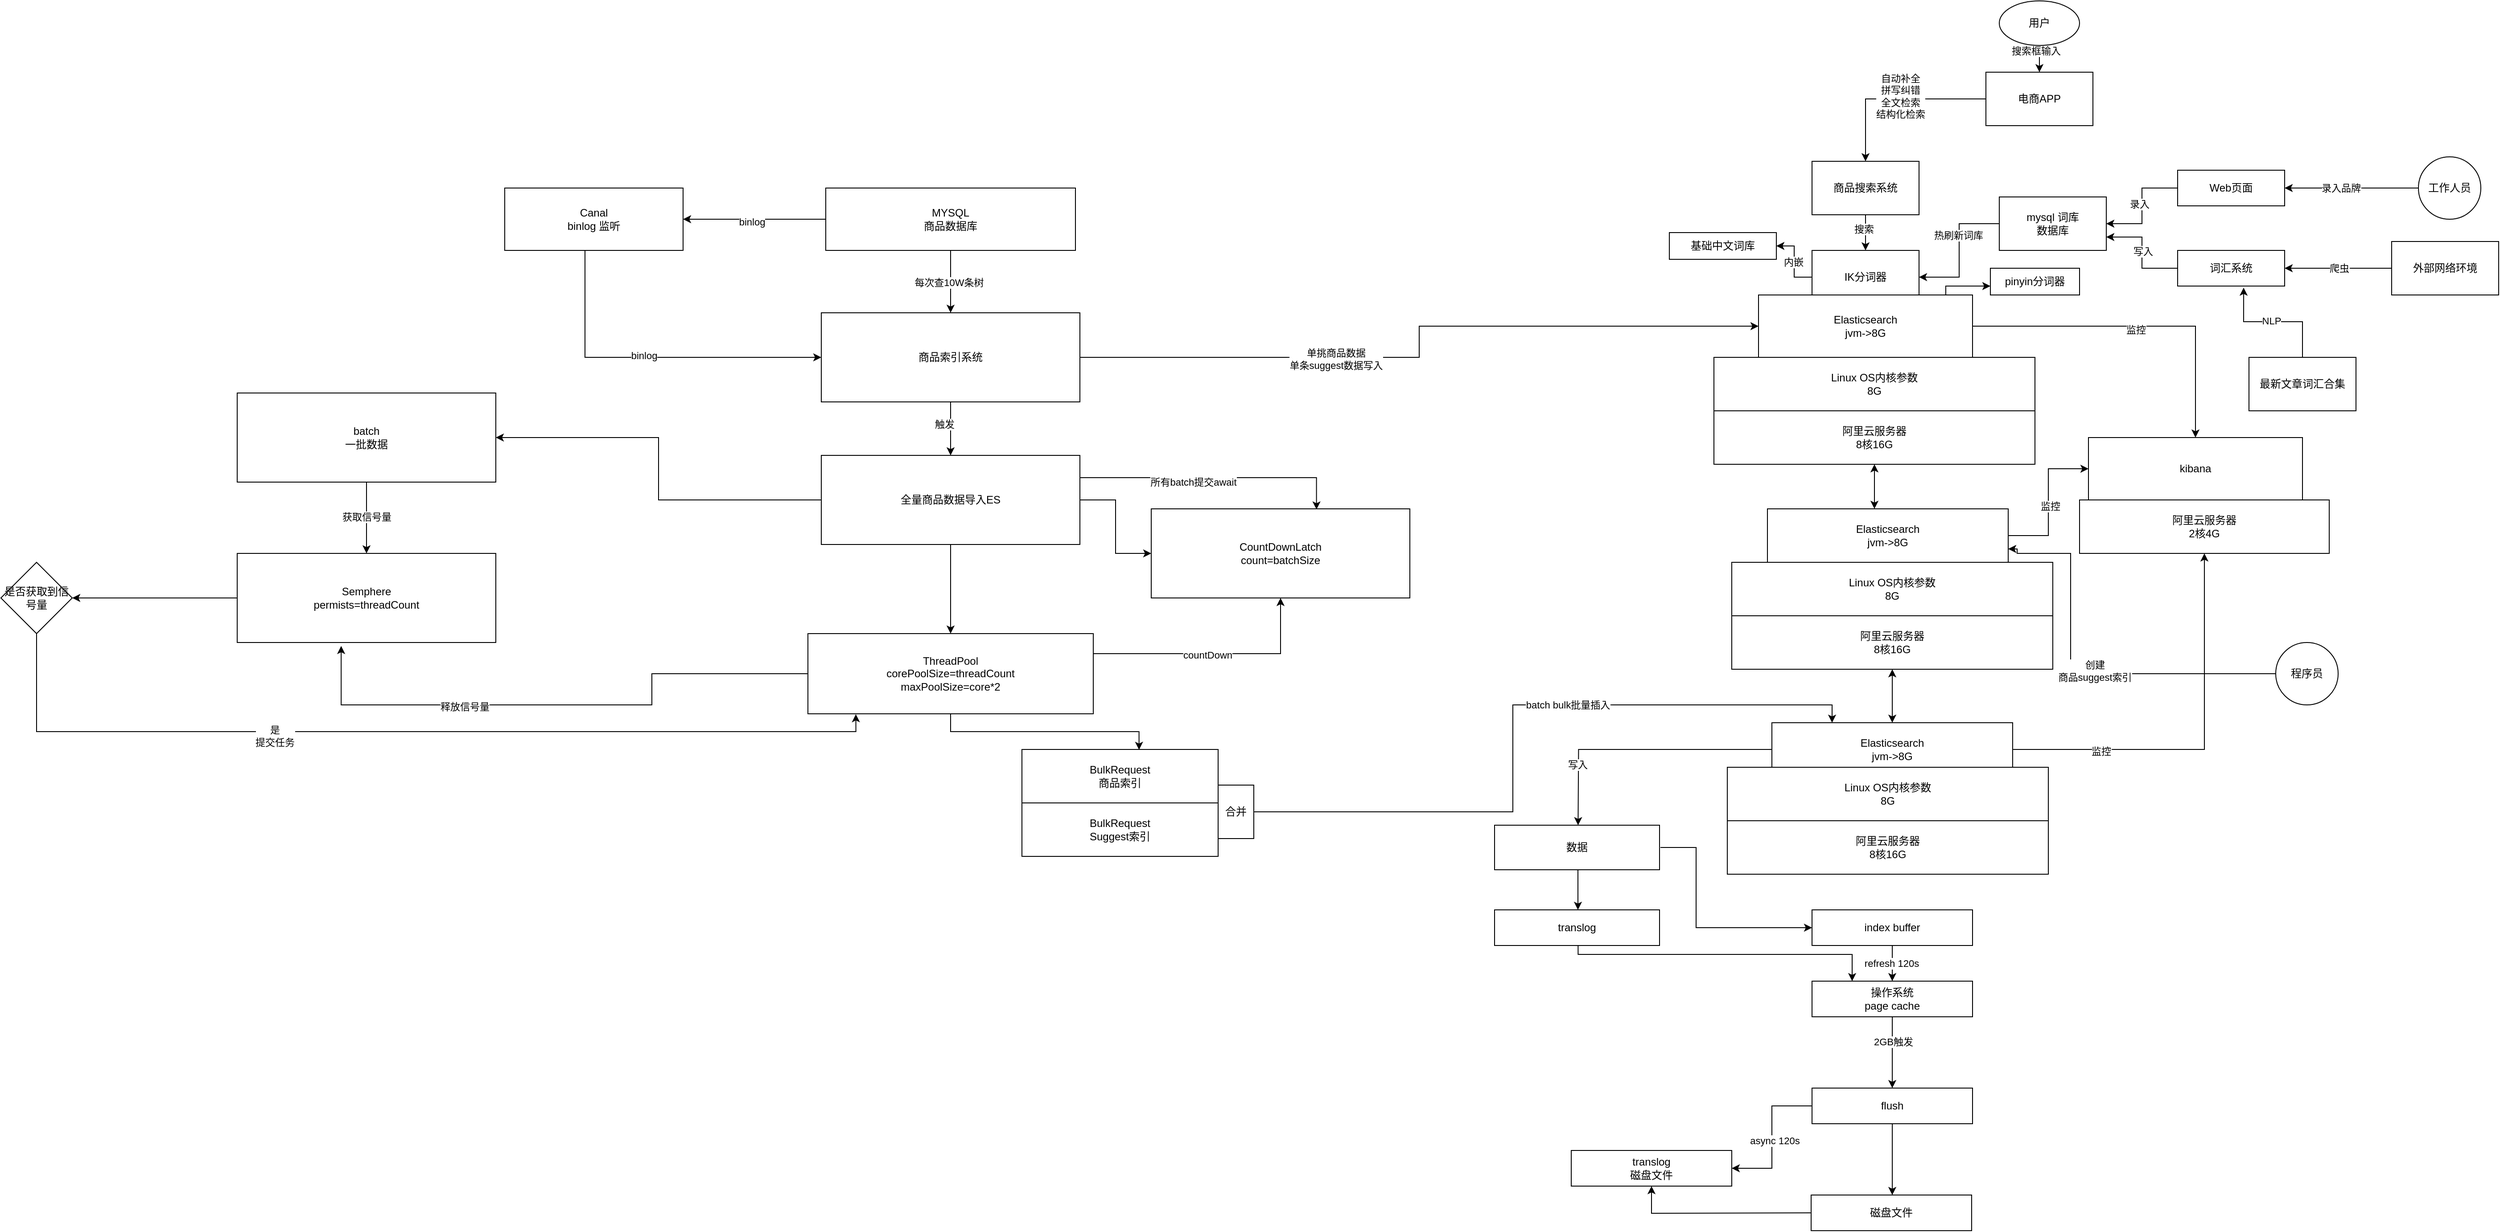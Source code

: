 <mxfile version="21.6.1" type="github">
  <diagram name="第 1 页" id="QaV_Z0Ht7EAKEst0P-oF">
    <mxGraphModel dx="4200" dy="2292" grid="1" gridSize="10" guides="1" tooltips="1" connect="1" arrows="1" fold="1" page="1" pageScale="1" pageWidth="4000000" pageHeight="2000000" math="0" shadow="0">
      <root>
        <mxCell id="0" />
        <mxCell id="1" parent="0" />
        <mxCell id="SeDEiHkmYTppYiZ_hBF1-3" value="" style="edgeStyle=orthogonalEdgeStyle;rounded=0;orthogonalLoop=1;jettySize=auto;html=1;" parent="1" source="SeDEiHkmYTppYiZ_hBF1-1" target="SeDEiHkmYTppYiZ_hBF1-2" edge="1">
          <mxGeometry relative="1" as="geometry" />
        </mxCell>
        <mxCell id="SeDEiHkmYTppYiZ_hBF1-4" value="搜索框输入" style="edgeLabel;html=1;align=center;verticalAlign=middle;resizable=0;points=[];" parent="SeDEiHkmYTppYiZ_hBF1-3" vertex="1" connectable="0">
          <mxGeometry x="-0.752" y="-4" relative="1" as="geometry">
            <mxPoint as="offset" />
          </mxGeometry>
        </mxCell>
        <mxCell id="SeDEiHkmYTppYiZ_hBF1-1" value="用户" style="ellipse;whiteSpace=wrap;html=1;" parent="1" vertex="1">
          <mxGeometry x="2476" y="220" width="90" height="50" as="geometry" />
        </mxCell>
        <mxCell id="SeDEiHkmYTppYiZ_hBF1-6" value="" style="edgeStyle=orthogonalEdgeStyle;rounded=0;orthogonalLoop=1;jettySize=auto;html=1;" parent="1" source="SeDEiHkmYTppYiZ_hBF1-2" target="SeDEiHkmYTppYiZ_hBF1-5" edge="1">
          <mxGeometry relative="1" as="geometry" />
        </mxCell>
        <mxCell id="SeDEiHkmYTppYiZ_hBF1-7" value="自动补全&lt;br&gt;拼写纠错&lt;br&gt;全文检索&lt;br&gt;结构化检索" style="edgeLabel;html=1;align=center;verticalAlign=middle;resizable=0;points=[];" parent="SeDEiHkmYTppYiZ_hBF1-6" vertex="1" connectable="0">
          <mxGeometry x="-0.065" y="-3" relative="1" as="geometry">
            <mxPoint as="offset" />
          </mxGeometry>
        </mxCell>
        <mxCell id="SeDEiHkmYTppYiZ_hBF1-2" value="电商APP" style="whiteSpace=wrap;html=1;" parent="1" vertex="1">
          <mxGeometry x="2461" y="300" width="120" height="60" as="geometry" />
        </mxCell>
        <mxCell id="SeDEiHkmYTppYiZ_hBF1-9" value="" style="edgeStyle=orthogonalEdgeStyle;rounded=0;orthogonalLoop=1;jettySize=auto;html=1;" parent="1" source="SeDEiHkmYTppYiZ_hBF1-5" target="SeDEiHkmYTppYiZ_hBF1-8" edge="1">
          <mxGeometry relative="1" as="geometry" />
        </mxCell>
        <mxCell id="SeDEiHkmYTppYiZ_hBF1-10" value="搜索" style="edgeLabel;html=1;align=center;verticalAlign=middle;resizable=0;points=[];" parent="SeDEiHkmYTppYiZ_hBF1-9" vertex="1" connectable="0">
          <mxGeometry x="-0.2" y="-2" relative="1" as="geometry">
            <mxPoint as="offset" />
          </mxGeometry>
        </mxCell>
        <mxCell id="SeDEiHkmYTppYiZ_hBF1-5" value="商品搜索系统" style="whiteSpace=wrap;html=1;" parent="1" vertex="1">
          <mxGeometry x="2266" y="400" width="120" height="60" as="geometry" />
        </mxCell>
        <mxCell id="SeDEiHkmYTppYiZ_hBF1-13" value="" style="edgeStyle=orthogonalEdgeStyle;rounded=0;orthogonalLoop=1;jettySize=auto;html=1;" parent="1" source="SeDEiHkmYTppYiZ_hBF1-8" target="SeDEiHkmYTppYiZ_hBF1-12" edge="1">
          <mxGeometry relative="1" as="geometry" />
        </mxCell>
        <mxCell id="SeDEiHkmYTppYiZ_hBF1-14" value="内嵌" style="edgeLabel;html=1;align=center;verticalAlign=middle;resizable=0;points=[];" parent="SeDEiHkmYTppYiZ_hBF1-13" vertex="1" connectable="0">
          <mxGeometry x="-0.013" y="1" relative="1" as="geometry">
            <mxPoint as="offset" />
          </mxGeometry>
        </mxCell>
        <mxCell id="SeDEiHkmYTppYiZ_hBF1-8" value="IK分词器" style="whiteSpace=wrap;html=1;" parent="1" vertex="1">
          <mxGeometry x="2266" y="500" width="120" height="60" as="geometry" />
        </mxCell>
        <mxCell id="SeDEiHkmYTppYiZ_hBF1-12" value="基础中文词库" style="whiteSpace=wrap;html=1;" parent="1" vertex="1">
          <mxGeometry x="2106" y="480" width="120" height="30" as="geometry" />
        </mxCell>
        <mxCell id="SeDEiHkmYTppYiZ_hBF1-16" style="edgeStyle=orthogonalEdgeStyle;rounded=0;orthogonalLoop=1;jettySize=auto;html=1;exitX=0;exitY=0.5;exitDx=0;exitDy=0;entryX=1;entryY=0.5;entryDx=0;entryDy=0;" parent="1" source="SeDEiHkmYTppYiZ_hBF1-15" target="SeDEiHkmYTppYiZ_hBF1-8" edge="1">
          <mxGeometry relative="1" as="geometry" />
        </mxCell>
        <mxCell id="SeDEiHkmYTppYiZ_hBF1-17" value="热刷新词库" style="edgeLabel;html=1;align=center;verticalAlign=middle;resizable=0;points=[];" parent="SeDEiHkmYTppYiZ_hBF1-16" vertex="1" connectable="0">
          <mxGeometry x="-0.227" y="-1" relative="1" as="geometry">
            <mxPoint as="offset" />
          </mxGeometry>
        </mxCell>
        <mxCell id="SeDEiHkmYTppYiZ_hBF1-15" value="mysql 词库&lt;br&gt;数据库" style="rounded=0;whiteSpace=wrap;html=1;" parent="1" vertex="1">
          <mxGeometry x="2476" y="440" width="120" height="60" as="geometry" />
        </mxCell>
        <mxCell id="SeDEiHkmYTppYiZ_hBF1-20" style="edgeStyle=orthogonalEdgeStyle;rounded=0;orthogonalLoop=1;jettySize=auto;html=1;entryX=1;entryY=0.5;entryDx=0;entryDy=0;" parent="1" source="SeDEiHkmYTppYiZ_hBF1-18" target="SeDEiHkmYTppYiZ_hBF1-15" edge="1">
          <mxGeometry relative="1" as="geometry" />
        </mxCell>
        <mxCell id="SeDEiHkmYTppYiZ_hBF1-22" value="录入" style="edgeLabel;html=1;align=center;verticalAlign=middle;resizable=0;points=[];" parent="SeDEiHkmYTppYiZ_hBF1-20" vertex="1" connectable="0">
          <mxGeometry x="-0.033" y="-3" relative="1" as="geometry">
            <mxPoint as="offset" />
          </mxGeometry>
        </mxCell>
        <mxCell id="SeDEiHkmYTppYiZ_hBF1-18" value="Web页面" style="rounded=0;whiteSpace=wrap;html=1;" parent="1" vertex="1">
          <mxGeometry x="2676" y="410" width="120" height="40" as="geometry" />
        </mxCell>
        <mxCell id="SeDEiHkmYTppYiZ_hBF1-21" style="edgeStyle=orthogonalEdgeStyle;rounded=0;orthogonalLoop=1;jettySize=auto;html=1;entryX=1;entryY=0.75;entryDx=0;entryDy=0;" parent="1" source="SeDEiHkmYTppYiZ_hBF1-19" target="SeDEiHkmYTppYiZ_hBF1-15" edge="1">
          <mxGeometry relative="1" as="geometry" />
        </mxCell>
        <mxCell id="SeDEiHkmYTppYiZ_hBF1-23" value="写入" style="edgeLabel;html=1;align=center;verticalAlign=middle;resizable=0;points=[];" parent="SeDEiHkmYTppYiZ_hBF1-21" vertex="1" connectable="0">
          <mxGeometry x="0.026" y="-1" relative="1" as="geometry">
            <mxPoint as="offset" />
          </mxGeometry>
        </mxCell>
        <mxCell id="SeDEiHkmYTppYiZ_hBF1-19" value="词汇系统" style="rounded=0;whiteSpace=wrap;html=1;" parent="1" vertex="1">
          <mxGeometry x="2676" y="500" width="120" height="40" as="geometry" />
        </mxCell>
        <mxCell id="SeDEiHkmYTppYiZ_hBF1-26" style="edgeStyle=orthogonalEdgeStyle;rounded=0;orthogonalLoop=1;jettySize=auto;html=1;entryX=1;entryY=0.5;entryDx=0;entryDy=0;" parent="1" source="SeDEiHkmYTppYiZ_hBF1-25" target="SeDEiHkmYTppYiZ_hBF1-18" edge="1">
          <mxGeometry relative="1" as="geometry" />
        </mxCell>
        <mxCell id="SeDEiHkmYTppYiZ_hBF1-27" value="录入品牌" style="edgeLabel;html=1;align=center;verticalAlign=middle;resizable=0;points=[];" parent="SeDEiHkmYTppYiZ_hBF1-26" vertex="1" connectable="0">
          <mxGeometry x="0.157" relative="1" as="geometry">
            <mxPoint as="offset" />
          </mxGeometry>
        </mxCell>
        <mxCell id="SeDEiHkmYTppYiZ_hBF1-25" value="工作人员" style="ellipse;whiteSpace=wrap;html=1;aspect=fixed;" parent="1" vertex="1">
          <mxGeometry x="2946" y="395" width="70" height="70" as="geometry" />
        </mxCell>
        <mxCell id="SeDEiHkmYTppYiZ_hBF1-29" style="edgeStyle=orthogonalEdgeStyle;rounded=0;orthogonalLoop=1;jettySize=auto;html=1;entryX=1;entryY=0.5;entryDx=0;entryDy=0;" parent="1" source="SeDEiHkmYTppYiZ_hBF1-28" target="SeDEiHkmYTppYiZ_hBF1-19" edge="1">
          <mxGeometry relative="1" as="geometry" />
        </mxCell>
        <mxCell id="SeDEiHkmYTppYiZ_hBF1-30" value="爬虫" style="edgeLabel;html=1;align=center;verticalAlign=middle;resizable=0;points=[];" parent="SeDEiHkmYTppYiZ_hBF1-29" vertex="1" connectable="0">
          <mxGeometry x="-0.02" relative="1" as="geometry">
            <mxPoint as="offset" />
          </mxGeometry>
        </mxCell>
        <mxCell id="SeDEiHkmYTppYiZ_hBF1-28" value="外部网络环境" style="rounded=0;whiteSpace=wrap;html=1;" parent="1" vertex="1">
          <mxGeometry x="2916" y="490" width="120" height="60" as="geometry" />
        </mxCell>
        <mxCell id="SeDEiHkmYTppYiZ_hBF1-32" style="edgeStyle=orthogonalEdgeStyle;rounded=0;orthogonalLoop=1;jettySize=auto;html=1;entryX=0.617;entryY=1.045;entryDx=0;entryDy=0;entryPerimeter=0;" parent="1" source="SeDEiHkmYTppYiZ_hBF1-31" target="SeDEiHkmYTppYiZ_hBF1-19" edge="1">
          <mxGeometry relative="1" as="geometry" />
        </mxCell>
        <mxCell id="SeDEiHkmYTppYiZ_hBF1-33" value="NLP" style="edgeLabel;html=1;align=center;verticalAlign=middle;resizable=0;points=[];" parent="SeDEiHkmYTppYiZ_hBF1-32" vertex="1" connectable="0">
          <mxGeometry x="0.037" y="-1" relative="1" as="geometry">
            <mxPoint as="offset" />
          </mxGeometry>
        </mxCell>
        <mxCell id="SeDEiHkmYTppYiZ_hBF1-31" value="最新文章词汇合集" style="rounded=0;whiteSpace=wrap;html=1;" parent="1" vertex="1">
          <mxGeometry x="2756" y="620" width="120" height="60" as="geometry" />
        </mxCell>
        <mxCell id="SeDEiHkmYTppYiZ_hBF1-38" style="edgeStyle=orthogonalEdgeStyle;rounded=0;orthogonalLoop=1;jettySize=auto;html=1;exitX=0.75;exitY=0;exitDx=0;exitDy=0;" parent="1" source="SeDEiHkmYTppYiZ_hBF1-34" edge="1">
          <mxGeometry relative="1" as="geometry">
            <mxPoint x="2466" y="540" as="targetPoint" />
            <Array as="points">
              <mxPoint x="2416" y="550" />
              <mxPoint x="2416" y="540" />
            </Array>
          </mxGeometry>
        </mxCell>
        <mxCell id="SeDEiHkmYTppYiZ_hBF1-43" value="" style="edgeStyle=orthogonalEdgeStyle;rounded=0;orthogonalLoop=1;jettySize=auto;html=1;" parent="1" source="SeDEiHkmYTppYiZ_hBF1-34" target="SeDEiHkmYTppYiZ_hBF1-41" edge="1">
          <mxGeometry relative="1" as="geometry" />
        </mxCell>
        <mxCell id="SeDEiHkmYTppYiZ_hBF1-46" value="" style="edgeStyle=orthogonalEdgeStyle;rounded=0;orthogonalLoop=1;jettySize=auto;html=1;" parent="1" source="SeDEiHkmYTppYiZ_hBF1-34" target="SeDEiHkmYTppYiZ_hBF1-41" edge="1">
          <mxGeometry relative="1" as="geometry" />
        </mxCell>
        <mxCell id="SeDEiHkmYTppYiZ_hBF1-48" style="edgeStyle=orthogonalEdgeStyle;rounded=0;orthogonalLoop=1;jettySize=auto;html=1;" parent="1" source="SeDEiHkmYTppYiZ_hBF1-34" target="SeDEiHkmYTppYiZ_hBF1-47" edge="1">
          <mxGeometry relative="1" as="geometry" />
        </mxCell>
        <mxCell id="SeDEiHkmYTppYiZ_hBF1-49" value="监控" style="edgeLabel;html=1;align=center;verticalAlign=middle;resizable=0;points=[];" parent="SeDEiHkmYTppYiZ_hBF1-48" vertex="1" connectable="0">
          <mxGeometry x="-0.024" y="-4" relative="1" as="geometry">
            <mxPoint as="offset" />
          </mxGeometry>
        </mxCell>
        <mxCell id="SeDEiHkmYTppYiZ_hBF1-34" value="Elasticsearch&lt;br&gt;jvm-&amp;gt;8G" style="rounded=0;whiteSpace=wrap;html=1;" parent="1" vertex="1">
          <mxGeometry x="2206" y="550" width="240" height="70" as="geometry" />
        </mxCell>
        <mxCell id="SeDEiHkmYTppYiZ_hBF1-40" value="pinyin分词器" style="rounded=0;whiteSpace=wrap;html=1;" parent="1" vertex="1">
          <mxGeometry x="2466" y="520" width="100" height="30" as="geometry" />
        </mxCell>
        <mxCell id="SeDEiHkmYTppYiZ_hBF1-41" value="Linux OS内核参数&lt;br&gt;8G" style="rounded=0;whiteSpace=wrap;html=1;" parent="1" vertex="1">
          <mxGeometry x="2156" y="620" width="360" height="60" as="geometry" />
        </mxCell>
        <mxCell id="SeDEiHkmYTppYiZ_hBF1-51" value="" style="rounded=0;orthogonalLoop=1;jettySize=auto;html=1;startArrow=classic;startFill=1;" parent="1" source="SeDEiHkmYTppYiZ_hBF1-42" edge="1">
          <mxGeometry relative="1" as="geometry">
            <mxPoint x="2336" y="790" as="targetPoint" />
          </mxGeometry>
        </mxCell>
        <mxCell id="SeDEiHkmYTppYiZ_hBF1-42" value="阿里云服务器&lt;br&gt;8核16G" style="rounded=0;whiteSpace=wrap;html=1;" parent="1" vertex="1">
          <mxGeometry x="2156" y="680" width="360" height="60" as="geometry" />
        </mxCell>
        <mxCell id="SeDEiHkmYTppYiZ_hBF1-47" value="kibana" style="rounded=0;whiteSpace=wrap;html=1;" parent="1" vertex="1">
          <mxGeometry x="2576" y="710" width="240" height="70" as="geometry" />
        </mxCell>
        <mxCell id="SeDEiHkmYTppYiZ_hBF1-52" style="edgeStyle=orthogonalEdgeStyle;rounded=0;orthogonalLoop=1;jettySize=auto;html=1;entryX=0;entryY=0.5;entryDx=0;entryDy=0;" parent="1" source="SeDEiHkmYTppYiZ_hBF1-50" target="SeDEiHkmYTppYiZ_hBF1-47" edge="1">
          <mxGeometry relative="1" as="geometry" />
        </mxCell>
        <mxCell id="8CRuoYBw6Ss2Zb_Gs4lM-7" value="监控" style="edgeLabel;html=1;align=center;verticalAlign=middle;resizable=0;points=[];" vertex="1" connectable="0" parent="SeDEiHkmYTppYiZ_hBF1-52">
          <mxGeometry x="-0.047" y="-2" relative="1" as="geometry">
            <mxPoint as="offset" />
          </mxGeometry>
        </mxCell>
        <mxCell id="SeDEiHkmYTppYiZ_hBF1-50" value="Elasticsearch&lt;br&gt;jvm-&amp;gt;8G" style="whiteSpace=wrap;html=1;rounded=0;" parent="1" vertex="1">
          <mxGeometry x="2216" y="790" width="270" height="60" as="geometry" />
        </mxCell>
        <mxCell id="SeDEiHkmYTppYiZ_hBF1-54" value="Linux OS内核参数&lt;br&gt;8G" style="rounded=0;whiteSpace=wrap;html=1;" parent="1" vertex="1">
          <mxGeometry x="2176" y="850" width="360" height="60" as="geometry" />
        </mxCell>
        <mxCell id="SeDEiHkmYTppYiZ_hBF1-55" value="阿里云服务器&lt;br&gt;8核16G" style="rounded=0;whiteSpace=wrap;html=1;" parent="1" vertex="1">
          <mxGeometry x="2176" y="910" width="360" height="60" as="geometry" />
        </mxCell>
        <mxCell id="SeDEiHkmYTppYiZ_hBF1-62" value="" style="edgeStyle=orthogonalEdgeStyle;rounded=0;orthogonalLoop=1;jettySize=auto;html=1;startArrow=classic;startFill=1;" parent="1" source="SeDEiHkmYTppYiZ_hBF1-59" target="SeDEiHkmYTppYiZ_hBF1-55" edge="1">
          <mxGeometry relative="1" as="geometry" />
        </mxCell>
        <mxCell id="SeDEiHkmYTppYiZ_hBF1-63" style="edgeStyle=orthogonalEdgeStyle;rounded=0;orthogonalLoop=1;jettySize=auto;html=1;" parent="1" source="SeDEiHkmYTppYiZ_hBF1-59" target="8CRuoYBw6Ss2Zb_Gs4lM-1" edge="1">
          <mxGeometry relative="1" as="geometry" />
        </mxCell>
        <mxCell id="SeDEiHkmYTppYiZ_hBF1-64" value="监控" style="edgeLabel;html=1;align=center;verticalAlign=middle;resizable=0;points=[];" parent="SeDEiHkmYTppYiZ_hBF1-63" vertex="1" connectable="0">
          <mxGeometry x="-0.547" y="-2" relative="1" as="geometry">
            <mxPoint as="offset" />
          </mxGeometry>
        </mxCell>
        <mxCell id="8CRuoYBw6Ss2Zb_Gs4lM-22" style="edgeStyle=orthogonalEdgeStyle;rounded=0;orthogonalLoop=1;jettySize=auto;html=1;" edge="1" parent="1" source="SeDEiHkmYTppYiZ_hBF1-59">
          <mxGeometry relative="1" as="geometry">
            <mxPoint x="2003.667" y="1145" as="targetPoint" />
          </mxGeometry>
        </mxCell>
        <mxCell id="8CRuoYBw6Ss2Zb_Gs4lM-23" value="写入" style="edgeLabel;html=1;align=center;verticalAlign=middle;resizable=0;points=[];" vertex="1" connectable="0" parent="8CRuoYBw6Ss2Zb_Gs4lM-22">
          <mxGeometry x="0.548" y="-1" relative="1" as="geometry">
            <mxPoint as="offset" />
          </mxGeometry>
        </mxCell>
        <mxCell id="SeDEiHkmYTppYiZ_hBF1-59" value="Elasticsearch&lt;br&gt;jvm-&amp;gt;8G" style="whiteSpace=wrap;html=1;rounded=0;" parent="1" vertex="1">
          <mxGeometry x="2221" y="1030" width="270" height="60" as="geometry" />
        </mxCell>
        <mxCell id="SeDEiHkmYTppYiZ_hBF1-60" value="Linux OS内核参数&lt;br&gt;8G" style="rounded=0;whiteSpace=wrap;html=1;" parent="1" vertex="1">
          <mxGeometry x="2171" y="1080" width="360" height="60" as="geometry" />
        </mxCell>
        <mxCell id="SeDEiHkmYTppYiZ_hBF1-61" value="阿里云服务器&lt;br&gt;8核16G" style="rounded=0;whiteSpace=wrap;html=1;" parent="1" vertex="1">
          <mxGeometry x="2171" y="1140" width="360" height="60" as="geometry" />
        </mxCell>
        <mxCell id="8CRuoYBw6Ss2Zb_Gs4lM-1" value="阿里云服务器&lt;br&gt;2核4G" style="rounded=0;whiteSpace=wrap;html=1;" vertex="1" parent="1">
          <mxGeometry x="2566" y="780" width="280" height="60" as="geometry" />
        </mxCell>
        <mxCell id="8CRuoYBw6Ss2Zb_Gs4lM-3" style="edgeStyle=orthogonalEdgeStyle;rounded=0;orthogonalLoop=1;jettySize=auto;html=1;entryX=1;entryY=0.75;entryDx=0;entryDy=0;" edge="1" parent="1" source="8CRuoYBw6Ss2Zb_Gs4lM-2" target="SeDEiHkmYTppYiZ_hBF1-50">
          <mxGeometry relative="1" as="geometry">
            <Array as="points">
              <mxPoint x="2556" y="975" />
              <mxPoint x="2556" y="840" />
              <mxPoint x="2496" y="840" />
              <mxPoint x="2496" y="835" />
            </Array>
          </mxGeometry>
        </mxCell>
        <mxCell id="8CRuoYBw6Ss2Zb_Gs4lM-4" value="创建&lt;br&gt;商品suggest索引" style="edgeLabel;html=1;align=center;verticalAlign=middle;resizable=0;points=[];" vertex="1" connectable="0" parent="8CRuoYBw6Ss2Zb_Gs4lM-3">
          <mxGeometry x="-0.076" y="-3" relative="1" as="geometry">
            <mxPoint as="offset" />
          </mxGeometry>
        </mxCell>
        <mxCell id="8CRuoYBw6Ss2Zb_Gs4lM-2" value="程序员" style="ellipse;whiteSpace=wrap;html=1;aspect=fixed;" vertex="1" parent="1">
          <mxGeometry x="2786" y="940" width="70" height="70" as="geometry" />
        </mxCell>
        <mxCell id="8CRuoYBw6Ss2Zb_Gs4lM-10" value="" style="edgeStyle=orthogonalEdgeStyle;rounded=0;orthogonalLoop=1;jettySize=auto;html=1;" edge="1" parent="1" source="8CRuoYBw6Ss2Zb_Gs4lM-8" target="8CRuoYBw6Ss2Zb_Gs4lM-9">
          <mxGeometry relative="1" as="geometry" />
        </mxCell>
        <mxCell id="8CRuoYBw6Ss2Zb_Gs4lM-11" value="refresh 120s" style="edgeLabel;html=1;align=center;verticalAlign=middle;resizable=0;points=[];" vertex="1" connectable="0" parent="8CRuoYBw6Ss2Zb_Gs4lM-10">
          <mxGeometry x="-0.03" y="-1" relative="1" as="geometry">
            <mxPoint as="offset" />
          </mxGeometry>
        </mxCell>
        <mxCell id="8CRuoYBw6Ss2Zb_Gs4lM-8" value="index buffer" style="rounded=0;whiteSpace=wrap;html=1;" vertex="1" parent="1">
          <mxGeometry x="2266" y="1240" width="180" height="40" as="geometry" />
        </mxCell>
        <mxCell id="8CRuoYBw6Ss2Zb_Gs4lM-13" value="" style="edgeStyle=orthogonalEdgeStyle;rounded=0;orthogonalLoop=1;jettySize=auto;html=1;" edge="1" parent="1" source="8CRuoYBw6Ss2Zb_Gs4lM-9" target="8CRuoYBw6Ss2Zb_Gs4lM-12">
          <mxGeometry relative="1" as="geometry" />
        </mxCell>
        <mxCell id="8CRuoYBw6Ss2Zb_Gs4lM-14" value="2GB触发" style="edgeLabel;html=1;align=center;verticalAlign=middle;resizable=0;points=[];" vertex="1" connectable="0" parent="8CRuoYBw6Ss2Zb_Gs4lM-13">
          <mxGeometry x="-0.295" y="1" relative="1" as="geometry">
            <mxPoint as="offset" />
          </mxGeometry>
        </mxCell>
        <mxCell id="8CRuoYBw6Ss2Zb_Gs4lM-9" value="操作系统&lt;br&gt;page cache" style="rounded=0;whiteSpace=wrap;html=1;" vertex="1" parent="1">
          <mxGeometry x="2266" y="1320" width="180" height="40" as="geometry" />
        </mxCell>
        <mxCell id="8CRuoYBw6Ss2Zb_Gs4lM-16" value="" style="edgeStyle=orthogonalEdgeStyle;rounded=0;orthogonalLoop=1;jettySize=auto;html=1;" edge="1" parent="1" source="8CRuoYBw6Ss2Zb_Gs4lM-12">
          <mxGeometry relative="1" as="geometry">
            <mxPoint x="2356" y="1560" as="targetPoint" />
          </mxGeometry>
        </mxCell>
        <mxCell id="8CRuoYBw6Ss2Zb_Gs4lM-19" style="edgeStyle=orthogonalEdgeStyle;rounded=0;orthogonalLoop=1;jettySize=auto;html=1;entryX=1;entryY=0.5;entryDx=0;entryDy=0;" edge="1" parent="1" source="8CRuoYBw6Ss2Zb_Gs4lM-12" target="8CRuoYBw6Ss2Zb_Gs4lM-17">
          <mxGeometry relative="1" as="geometry" />
        </mxCell>
        <mxCell id="8CRuoYBw6Ss2Zb_Gs4lM-20" value="async 120s" style="edgeLabel;html=1;align=center;verticalAlign=middle;resizable=0;points=[];" vertex="1" connectable="0" parent="8CRuoYBw6Ss2Zb_Gs4lM-19">
          <mxGeometry x="0.043" y="3" relative="1" as="geometry">
            <mxPoint as="offset" />
          </mxGeometry>
        </mxCell>
        <mxCell id="8CRuoYBw6Ss2Zb_Gs4lM-12" value="flush" style="rounded=0;whiteSpace=wrap;html=1;" vertex="1" parent="1">
          <mxGeometry x="2266" y="1440" width="180" height="40" as="geometry" />
        </mxCell>
        <mxCell id="8CRuoYBw6Ss2Zb_Gs4lM-18" value="" style="edgeStyle=orthogonalEdgeStyle;rounded=0;orthogonalLoop=1;jettySize=auto;html=1;" edge="1" parent="1" target="8CRuoYBw6Ss2Zb_Gs4lM-17">
          <mxGeometry relative="1" as="geometry">
            <mxPoint x="2266" y="1580" as="sourcePoint" />
          </mxGeometry>
        </mxCell>
        <mxCell id="8CRuoYBw6Ss2Zb_Gs4lM-15" value="磁盘文件" style="rounded=0;whiteSpace=wrap;html=1;" vertex="1" parent="1">
          <mxGeometry x="2265" y="1560" width="180" height="40" as="geometry" />
        </mxCell>
        <mxCell id="8CRuoYBw6Ss2Zb_Gs4lM-17" value="translog&lt;br&gt;磁盘文件" style="rounded=0;whiteSpace=wrap;html=1;" vertex="1" parent="1">
          <mxGeometry x="1996" y="1510" width="180" height="40" as="geometry" />
        </mxCell>
        <mxCell id="8CRuoYBw6Ss2Zb_Gs4lM-24" style="edgeStyle=orthogonalEdgeStyle;rounded=0;orthogonalLoop=1;jettySize=auto;html=1;entryX=0;entryY=0.5;entryDx=0;entryDy=0;" edge="1" parent="1" target="8CRuoYBw6Ss2Zb_Gs4lM-8">
          <mxGeometry relative="1" as="geometry">
            <mxPoint x="2096" y="1170" as="sourcePoint" />
            <Array as="points">
              <mxPoint x="2136" y="1170" />
              <mxPoint x="2136" y="1260" />
            </Array>
          </mxGeometry>
        </mxCell>
        <mxCell id="8CRuoYBw6Ss2Zb_Gs4lM-26" value="" style="edgeStyle=orthogonalEdgeStyle;rounded=0;orthogonalLoop=1;jettySize=auto;html=1;" edge="1" parent="1">
          <mxGeometry relative="1" as="geometry">
            <mxPoint x="2003.5" y="1195" as="sourcePoint" />
            <mxPoint x="2003.5" y="1240" as="targetPoint" />
          </mxGeometry>
        </mxCell>
        <mxCell id="8CRuoYBw6Ss2Zb_Gs4lM-21" value="数据" style="whiteSpace=wrap;html=1;rounded=0;" vertex="1" parent="1">
          <mxGeometry x="1910" y="1145" width="185" height="50" as="geometry" />
        </mxCell>
        <mxCell id="8CRuoYBw6Ss2Zb_Gs4lM-27" style="edgeStyle=orthogonalEdgeStyle;rounded=0;orthogonalLoop=1;jettySize=auto;html=1;entryX=0.25;entryY=0;entryDx=0;entryDy=0;" edge="1" parent="1" target="8CRuoYBw6Ss2Zb_Gs4lM-9">
          <mxGeometry relative="1" as="geometry">
            <mxPoint x="2003.667" y="1280" as="sourcePoint" />
            <Array as="points">
              <mxPoint x="2004" y="1290" />
              <mxPoint x="2311" y="1290" />
            </Array>
          </mxGeometry>
        </mxCell>
        <mxCell id="8CRuoYBw6Ss2Zb_Gs4lM-25" value="translog" style="whiteSpace=wrap;html=1;rounded=0;" vertex="1" parent="1">
          <mxGeometry x="1910" y="1240" width="185" height="40" as="geometry" />
        </mxCell>
        <mxCell id="8CRuoYBw6Ss2Zb_Gs4lM-28" value="" style="rounded=0;whiteSpace=wrap;html=1;" vertex="1" parent="1">
          <mxGeometry x="1380" y="1060" width="220" height="60" as="geometry" />
        </mxCell>
        <mxCell id="8CRuoYBw6Ss2Zb_Gs4lM-29" value="BulkRequest&lt;br&gt;商品索引" style="rounded=0;whiteSpace=wrap;html=1;" vertex="1" parent="1">
          <mxGeometry x="1380" y="1060" width="220" height="60" as="geometry" />
        </mxCell>
        <mxCell id="8CRuoYBw6Ss2Zb_Gs4lM-30" value="BulkRequest&lt;br&gt;Suggest索引" style="rounded=0;whiteSpace=wrap;html=1;" vertex="1" parent="1">
          <mxGeometry x="1380" y="1120" width="220" height="60" as="geometry" />
        </mxCell>
        <mxCell id="8CRuoYBw6Ss2Zb_Gs4lM-33" style="edgeStyle=orthogonalEdgeStyle;rounded=0;orthogonalLoop=1;jettySize=auto;html=1;entryX=0.25;entryY=0;entryDx=0;entryDy=0;" edge="1" parent="1" source="8CRuoYBw6Ss2Zb_Gs4lM-32" target="SeDEiHkmYTppYiZ_hBF1-59">
          <mxGeometry relative="1" as="geometry" />
        </mxCell>
        <mxCell id="8CRuoYBw6Ss2Zb_Gs4lM-34" value="batch bulk批量插入" style="edgeLabel;html=1;align=center;verticalAlign=middle;resizable=0;points=[];" vertex="1" connectable="0" parent="8CRuoYBw6Ss2Zb_Gs4lM-33">
          <mxGeometry x="0.194" relative="1" as="geometry">
            <mxPoint x="1" as="offset" />
          </mxGeometry>
        </mxCell>
        <mxCell id="8CRuoYBw6Ss2Zb_Gs4lM-32" value="合并" style="rounded=0;whiteSpace=wrap;html=1;" vertex="1" parent="1">
          <mxGeometry x="1600" y="1100" width="40" height="60" as="geometry" />
        </mxCell>
        <mxCell id="8CRuoYBw6Ss2Zb_Gs4lM-36" style="edgeStyle=orthogonalEdgeStyle;rounded=0;orthogonalLoop=1;jettySize=auto;html=1;entryX=0.597;entryY=0.007;entryDx=0;entryDy=0;entryPerimeter=0;" edge="1" parent="1" source="8CRuoYBw6Ss2Zb_Gs4lM-35" target="8CRuoYBw6Ss2Zb_Gs4lM-29">
          <mxGeometry relative="1" as="geometry" />
        </mxCell>
        <mxCell id="8CRuoYBw6Ss2Zb_Gs4lM-41" style="edgeStyle=orthogonalEdgeStyle;rounded=0;orthogonalLoop=1;jettySize=auto;html=1;exitX=1;exitY=0.25;exitDx=0;exitDy=0;entryX=0.5;entryY=1;entryDx=0;entryDy=0;" edge="1" parent="1" source="8CRuoYBw6Ss2Zb_Gs4lM-35" target="8CRuoYBw6Ss2Zb_Gs4lM-39">
          <mxGeometry relative="1" as="geometry" />
        </mxCell>
        <mxCell id="8CRuoYBw6Ss2Zb_Gs4lM-42" value="countDown" style="edgeLabel;html=1;align=center;verticalAlign=middle;resizable=0;points=[];" vertex="1" connectable="0" parent="8CRuoYBw6Ss2Zb_Gs4lM-41">
          <mxGeometry x="-0.065" y="-1" relative="1" as="geometry">
            <mxPoint as="offset" />
          </mxGeometry>
        </mxCell>
        <mxCell id="8CRuoYBw6Ss2Zb_Gs4lM-63" style="edgeStyle=orthogonalEdgeStyle;rounded=0;orthogonalLoop=1;jettySize=auto;html=1;entryX=0.402;entryY=1.039;entryDx=0;entryDy=0;entryPerimeter=0;" edge="1" parent="1" source="8CRuoYBw6Ss2Zb_Gs4lM-35" target="8CRuoYBw6Ss2Zb_Gs4lM-60">
          <mxGeometry relative="1" as="geometry">
            <Array as="points">
              <mxPoint x="965" y="975" />
              <mxPoint x="965" y="1010" />
              <mxPoint x="617" y="1010" />
            </Array>
          </mxGeometry>
        </mxCell>
        <mxCell id="8CRuoYBw6Ss2Zb_Gs4lM-64" value="释放信号量" style="edgeLabel;html=1;align=center;verticalAlign=middle;resizable=0;points=[];" vertex="1" connectable="0" parent="8CRuoYBw6Ss2Zb_Gs4lM-63">
          <mxGeometry x="0.346" y="2" relative="1" as="geometry">
            <mxPoint as="offset" />
          </mxGeometry>
        </mxCell>
        <mxCell id="8CRuoYBw6Ss2Zb_Gs4lM-35" value="ThreadPool&lt;br&gt;corePoolSize=threadCount&lt;br&gt;maxPoolSize=core*2" style="rounded=0;whiteSpace=wrap;html=1;" vertex="1" parent="1">
          <mxGeometry x="1140" y="930" width="320" height="90" as="geometry" />
        </mxCell>
        <mxCell id="8CRuoYBw6Ss2Zb_Gs4lM-38" style="edgeStyle=orthogonalEdgeStyle;rounded=0;orthogonalLoop=1;jettySize=auto;html=1;entryX=0.5;entryY=0;entryDx=0;entryDy=0;" edge="1" parent="1" source="8CRuoYBw6Ss2Zb_Gs4lM-37" target="8CRuoYBw6Ss2Zb_Gs4lM-35">
          <mxGeometry relative="1" as="geometry" />
        </mxCell>
        <mxCell id="8CRuoYBw6Ss2Zb_Gs4lM-40" value="" style="edgeStyle=orthogonalEdgeStyle;rounded=0;orthogonalLoop=1;jettySize=auto;html=1;" edge="1" parent="1" source="8CRuoYBw6Ss2Zb_Gs4lM-37" target="8CRuoYBw6Ss2Zb_Gs4lM-39">
          <mxGeometry relative="1" as="geometry" />
        </mxCell>
        <mxCell id="8CRuoYBw6Ss2Zb_Gs4lM-43" style="edgeStyle=orthogonalEdgeStyle;rounded=0;orthogonalLoop=1;jettySize=auto;html=1;exitX=1;exitY=0.25;exitDx=0;exitDy=0;entryX=0.639;entryY=0.007;entryDx=0;entryDy=0;entryPerimeter=0;" edge="1" parent="1" source="8CRuoYBw6Ss2Zb_Gs4lM-37" target="8CRuoYBw6Ss2Zb_Gs4lM-39">
          <mxGeometry relative="1" as="geometry" />
        </mxCell>
        <mxCell id="8CRuoYBw6Ss2Zb_Gs4lM-44" value="所有batch提交await" style="edgeLabel;html=1;align=center;verticalAlign=middle;resizable=0;points=[];" vertex="1" connectable="0" parent="8CRuoYBw6Ss2Zb_Gs4lM-43">
          <mxGeometry x="-0.156" y="-5" relative="1" as="geometry">
            <mxPoint as="offset" />
          </mxGeometry>
        </mxCell>
        <mxCell id="8CRuoYBw6Ss2Zb_Gs4lM-59" value="" style="edgeStyle=orthogonalEdgeStyle;rounded=0;orthogonalLoop=1;jettySize=auto;html=1;" edge="1" parent="1" source="8CRuoYBw6Ss2Zb_Gs4lM-37" target="8CRuoYBw6Ss2Zb_Gs4lM-58">
          <mxGeometry relative="1" as="geometry" />
        </mxCell>
        <mxCell id="8CRuoYBw6Ss2Zb_Gs4lM-37" value="全量商品数据导入ES" style="rounded=0;whiteSpace=wrap;html=1;" vertex="1" parent="1">
          <mxGeometry x="1155" y="730" width="290" height="100" as="geometry" />
        </mxCell>
        <mxCell id="8CRuoYBw6Ss2Zb_Gs4lM-39" value="CountDownLatch&lt;br&gt;count=batchSize" style="rounded=0;whiteSpace=wrap;html=1;" vertex="1" parent="1">
          <mxGeometry x="1525" y="790" width="290" height="100" as="geometry" />
        </mxCell>
        <mxCell id="8CRuoYBw6Ss2Zb_Gs4lM-46" value="" style="edgeStyle=orthogonalEdgeStyle;rounded=0;orthogonalLoop=1;jettySize=auto;html=1;" edge="1" parent="1" source="8CRuoYBw6Ss2Zb_Gs4lM-45" target="8CRuoYBw6Ss2Zb_Gs4lM-37">
          <mxGeometry relative="1" as="geometry" />
        </mxCell>
        <mxCell id="8CRuoYBw6Ss2Zb_Gs4lM-47" value="触发" style="edgeLabel;html=1;align=center;verticalAlign=middle;resizable=0;points=[];" vertex="1" connectable="0" parent="8CRuoYBw6Ss2Zb_Gs4lM-46">
          <mxGeometry x="-0.176" y="-7" relative="1" as="geometry">
            <mxPoint as="offset" />
          </mxGeometry>
        </mxCell>
        <mxCell id="8CRuoYBw6Ss2Zb_Gs4lM-69" style="edgeStyle=orthogonalEdgeStyle;rounded=0;orthogonalLoop=1;jettySize=auto;html=1;" edge="1" parent="1" source="8CRuoYBw6Ss2Zb_Gs4lM-45" target="SeDEiHkmYTppYiZ_hBF1-34">
          <mxGeometry relative="1" as="geometry" />
        </mxCell>
        <mxCell id="8CRuoYBw6Ss2Zb_Gs4lM-70" value="单挑商品数据&lt;br&gt;单条suggest数据写入" style="edgeLabel;html=1;align=center;verticalAlign=middle;resizable=0;points=[];" vertex="1" connectable="0" parent="8CRuoYBw6Ss2Zb_Gs4lM-69">
          <mxGeometry x="-0.277" y="-2" relative="1" as="geometry">
            <mxPoint x="-1" as="offset" />
          </mxGeometry>
        </mxCell>
        <mxCell id="8CRuoYBw6Ss2Zb_Gs4lM-45" value="商品索引系统" style="rounded=0;whiteSpace=wrap;html=1;" vertex="1" parent="1">
          <mxGeometry x="1155" y="570" width="290" height="100" as="geometry" />
        </mxCell>
        <mxCell id="8CRuoYBw6Ss2Zb_Gs4lM-49" value="" style="edgeStyle=orthogonalEdgeStyle;rounded=0;orthogonalLoop=1;jettySize=auto;html=1;" edge="1" parent="1" source="8CRuoYBw6Ss2Zb_Gs4lM-48" target="8CRuoYBw6Ss2Zb_Gs4lM-45">
          <mxGeometry relative="1" as="geometry" />
        </mxCell>
        <mxCell id="8CRuoYBw6Ss2Zb_Gs4lM-50" value="每次查10W条树" style="edgeLabel;html=1;align=center;verticalAlign=middle;resizable=0;points=[];" vertex="1" connectable="0" parent="8CRuoYBw6Ss2Zb_Gs4lM-49">
          <mxGeometry x="0.033" y="-2" relative="1" as="geometry">
            <mxPoint as="offset" />
          </mxGeometry>
        </mxCell>
        <mxCell id="8CRuoYBw6Ss2Zb_Gs4lM-52" value="" style="edgeStyle=orthogonalEdgeStyle;rounded=0;orthogonalLoop=1;jettySize=auto;html=1;" edge="1" parent="1" source="8CRuoYBw6Ss2Zb_Gs4lM-48" target="8CRuoYBw6Ss2Zb_Gs4lM-51">
          <mxGeometry relative="1" as="geometry" />
        </mxCell>
        <mxCell id="8CRuoYBw6Ss2Zb_Gs4lM-53" value="binlog" style="edgeLabel;html=1;align=center;verticalAlign=middle;resizable=0;points=[];" vertex="1" connectable="0" parent="8CRuoYBw6Ss2Zb_Gs4lM-52">
          <mxGeometry x="0.057" y="3" relative="1" as="geometry">
            <mxPoint x="1" as="offset" />
          </mxGeometry>
        </mxCell>
        <mxCell id="8CRuoYBw6Ss2Zb_Gs4lM-48" value="MYSQL&lt;br&gt;商品数据库" style="rounded=0;whiteSpace=wrap;html=1;" vertex="1" parent="1">
          <mxGeometry x="1160" y="430" width="280" height="70" as="geometry" />
        </mxCell>
        <mxCell id="8CRuoYBw6Ss2Zb_Gs4lM-56" style="edgeStyle=orthogonalEdgeStyle;rounded=0;orthogonalLoop=1;jettySize=auto;html=1;entryX=0;entryY=0.5;entryDx=0;entryDy=0;" edge="1" parent="1" source="8CRuoYBw6Ss2Zb_Gs4lM-51" target="8CRuoYBw6Ss2Zb_Gs4lM-45">
          <mxGeometry relative="1" as="geometry">
            <Array as="points">
              <mxPoint x="890" y="620" />
            </Array>
          </mxGeometry>
        </mxCell>
        <mxCell id="8CRuoYBw6Ss2Zb_Gs4lM-57" value="binlog" style="edgeLabel;html=1;align=center;verticalAlign=middle;resizable=0;points=[];" vertex="1" connectable="0" parent="8CRuoYBw6Ss2Zb_Gs4lM-56">
          <mxGeometry x="-0.04" y="2" relative="1" as="geometry">
            <mxPoint x="1" as="offset" />
          </mxGeometry>
        </mxCell>
        <mxCell id="8CRuoYBw6Ss2Zb_Gs4lM-51" value="Canal&lt;br&gt;binlog 监听" style="rounded=0;whiteSpace=wrap;html=1;" vertex="1" parent="1">
          <mxGeometry x="800" y="430" width="200" height="70" as="geometry" />
        </mxCell>
        <mxCell id="8CRuoYBw6Ss2Zb_Gs4lM-61" value="" style="edgeStyle=orthogonalEdgeStyle;rounded=0;orthogonalLoop=1;jettySize=auto;html=1;" edge="1" parent="1" source="8CRuoYBw6Ss2Zb_Gs4lM-58" target="8CRuoYBw6Ss2Zb_Gs4lM-60">
          <mxGeometry relative="1" as="geometry" />
        </mxCell>
        <mxCell id="8CRuoYBw6Ss2Zb_Gs4lM-62" value="获取信号量" style="edgeLabel;html=1;align=center;verticalAlign=middle;resizable=0;points=[];" vertex="1" connectable="0" parent="8CRuoYBw6Ss2Zb_Gs4lM-61">
          <mxGeometry x="-0.032" relative="1" as="geometry">
            <mxPoint as="offset" />
          </mxGeometry>
        </mxCell>
        <mxCell id="8CRuoYBw6Ss2Zb_Gs4lM-58" value="batch&lt;br&gt;一批数据" style="rounded=0;whiteSpace=wrap;html=1;" vertex="1" parent="1">
          <mxGeometry x="500" y="660" width="290" height="100" as="geometry" />
        </mxCell>
        <mxCell id="8CRuoYBw6Ss2Zb_Gs4lM-66" value="" style="edgeStyle=orthogonalEdgeStyle;rounded=0;orthogonalLoop=1;jettySize=auto;html=1;" edge="1" parent="1" source="8CRuoYBw6Ss2Zb_Gs4lM-60" target="8CRuoYBw6Ss2Zb_Gs4lM-65">
          <mxGeometry relative="1" as="geometry" />
        </mxCell>
        <mxCell id="8CRuoYBw6Ss2Zb_Gs4lM-60" value="Semphere&lt;br&gt;permists=threadCount" style="rounded=0;whiteSpace=wrap;html=1;" vertex="1" parent="1">
          <mxGeometry x="500" y="840" width="290" height="100" as="geometry" />
        </mxCell>
        <mxCell id="8CRuoYBw6Ss2Zb_Gs4lM-67" style="edgeStyle=orthogonalEdgeStyle;rounded=0;orthogonalLoop=1;jettySize=auto;html=1;exitX=0.5;exitY=1;exitDx=0;exitDy=0;entryX=0.168;entryY=1.005;entryDx=0;entryDy=0;entryPerimeter=0;" edge="1" parent="1" source="8CRuoYBw6Ss2Zb_Gs4lM-65" target="8CRuoYBw6Ss2Zb_Gs4lM-35">
          <mxGeometry relative="1" as="geometry" />
        </mxCell>
        <mxCell id="8CRuoYBw6Ss2Zb_Gs4lM-68" value="是&lt;br&gt;提交任务" style="edgeLabel;html=1;align=center;verticalAlign=middle;resizable=0;points=[];" vertex="1" connectable="0" parent="8CRuoYBw6Ss2Zb_Gs4lM-67">
          <mxGeometry x="-0.281" y="-5" relative="1" as="geometry">
            <mxPoint as="offset" />
          </mxGeometry>
        </mxCell>
        <mxCell id="8CRuoYBw6Ss2Zb_Gs4lM-65" value="是否获取到信号量" style="rhombus;whiteSpace=wrap;html=1;rounded=0;" vertex="1" parent="1">
          <mxGeometry x="235" y="850" width="80" height="80" as="geometry" />
        </mxCell>
      </root>
    </mxGraphModel>
  </diagram>
</mxfile>
